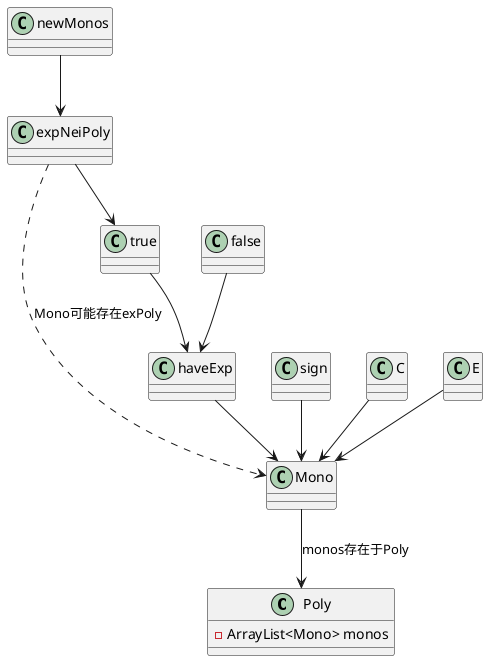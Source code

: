 @startuml

class Poly {
- ArrayList<Mono> monos
}


class Mono {

}

Mono --> Poly:monos存在于Poly
expNeiPoly ..> Mono:Mono可能存在exPoly
newMonos --> expNeiPoly
sign --> Mono
C --> Mono
E --> Mono
haveExp --> Mono
true --> haveExp
false --> haveExp
expNeiPoly --> true
@enduml